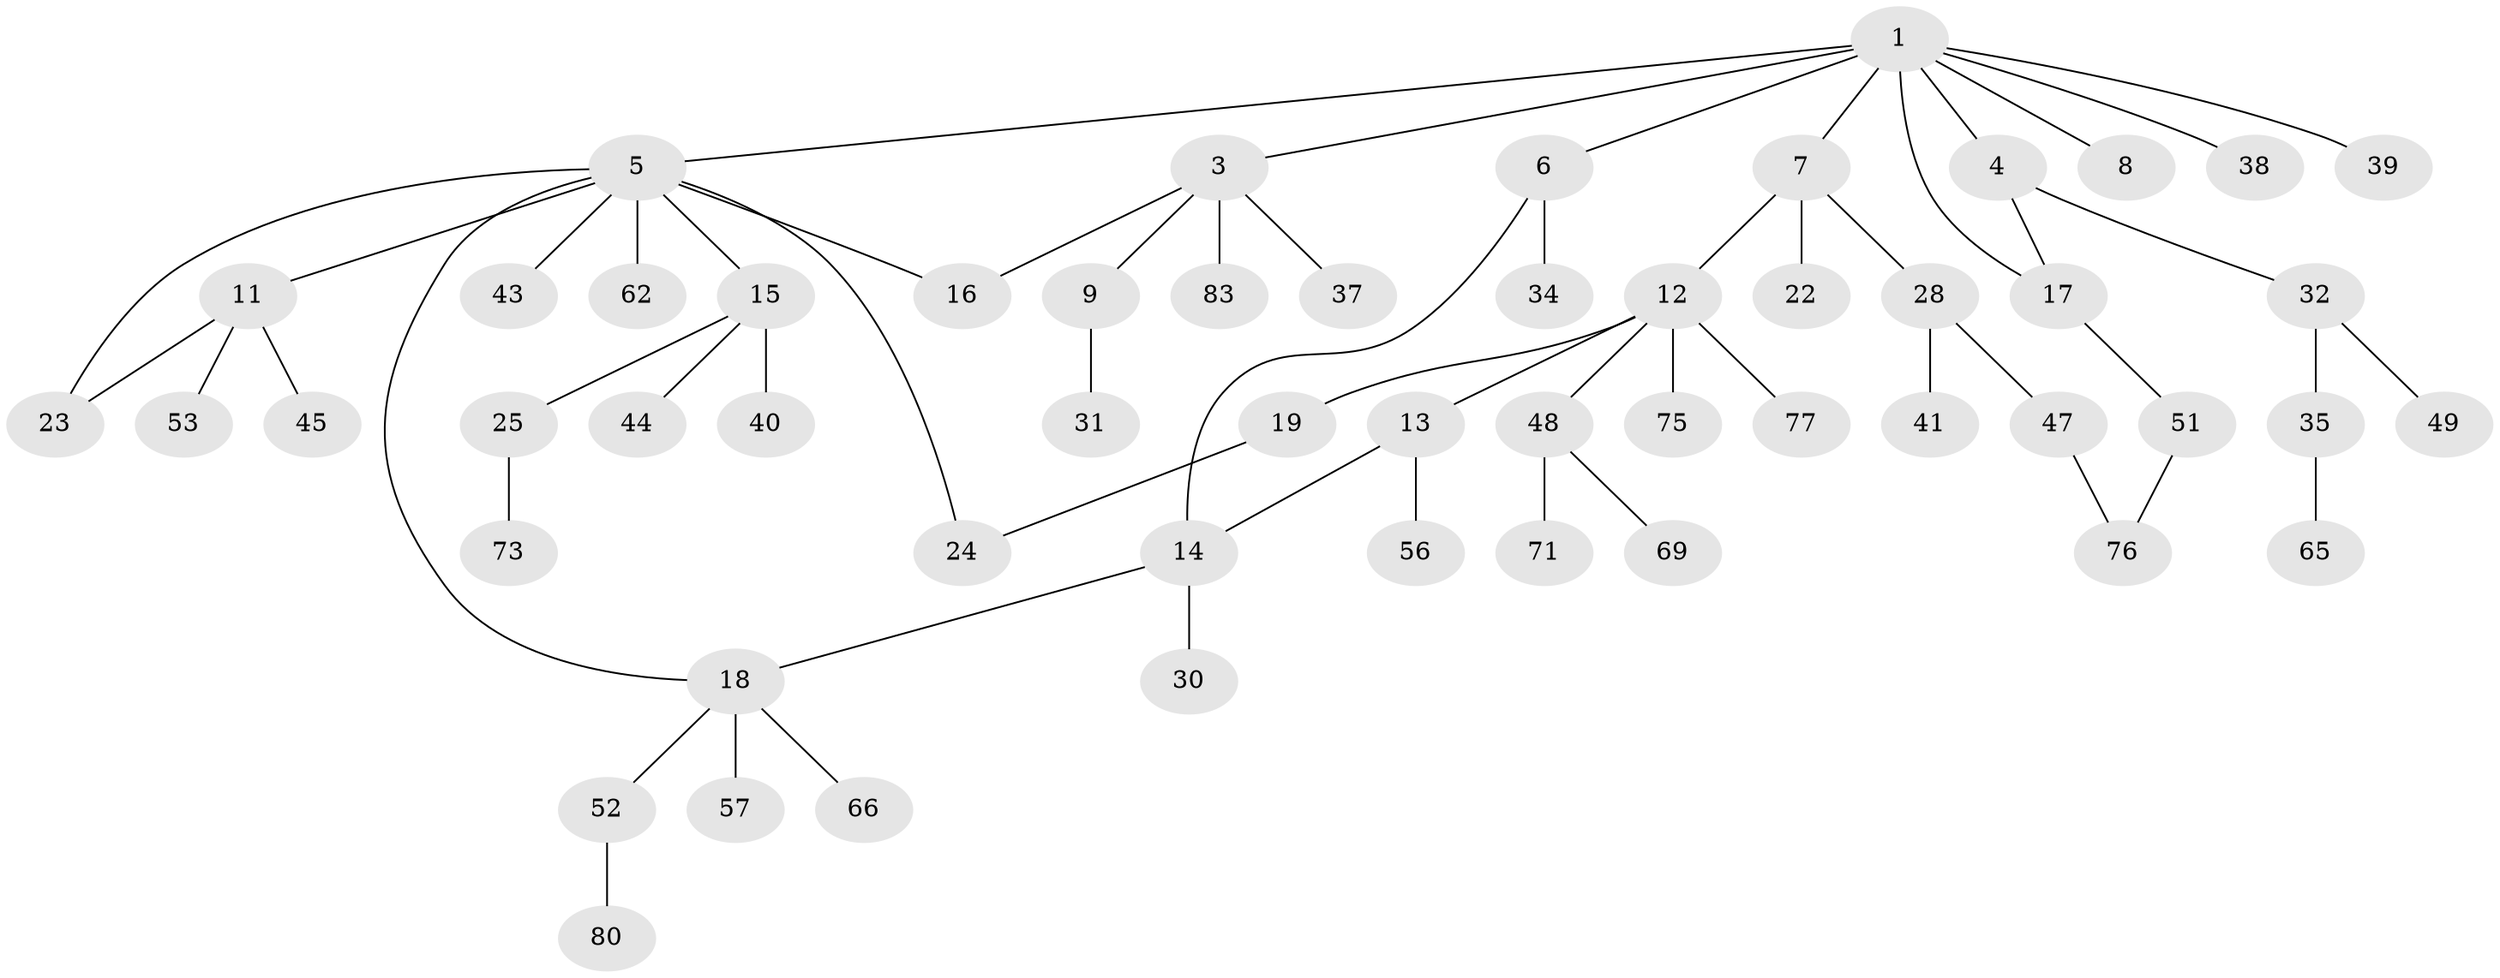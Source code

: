 // Generated by graph-tools (version 1.1) at 2025/23/03/03/25 07:23:35]
// undirected, 54 vertices, 60 edges
graph export_dot {
graph [start="1"]
  node [color=gray90,style=filled];
  1 [super="+2"];
  3 [super="+61"];
  4 [super="+10"];
  5 [super="+54"];
  6;
  7 [super="+42"];
  8;
  9;
  11 [super="+68"];
  12 [super="+67"];
  13 [super="+26"];
  14 [super="+27"];
  15 [super="+21"];
  16 [super="+58"];
  17;
  18 [super="+20"];
  19 [super="+50"];
  22 [super="+64"];
  23 [super="+36"];
  24;
  25;
  28 [super="+29"];
  30;
  31 [super="+46"];
  32 [super="+33"];
  34 [super="+59"];
  35 [super="+84"];
  37;
  38;
  39 [super="+60"];
  40 [super="+74"];
  41 [super="+85"];
  43;
  44;
  45 [super="+72"];
  47 [super="+63"];
  48 [super="+70"];
  49 [super="+86"];
  51;
  52 [super="+55"];
  53;
  56;
  57;
  62 [super="+81"];
  65;
  66;
  69;
  71;
  73 [super="+78"];
  75 [super="+82"];
  76 [super="+79"];
  77;
  80;
  83;
  1 -- 4;
  1 -- 8;
  1 -- 17;
  1 -- 38;
  1 -- 3;
  1 -- 7;
  1 -- 5;
  1 -- 6;
  1 -- 39;
  3 -- 9;
  3 -- 16;
  3 -- 37;
  3 -- 83;
  4 -- 32;
  4 -- 17;
  5 -- 11;
  5 -- 15;
  5 -- 23;
  5 -- 43;
  5 -- 24;
  5 -- 18;
  5 -- 62;
  5 -- 16;
  6 -- 14;
  6 -- 34;
  7 -- 12;
  7 -- 22;
  7 -- 28;
  9 -- 31;
  11 -- 45;
  11 -- 53;
  11 -- 23;
  12 -- 13;
  12 -- 19;
  12 -- 48;
  12 -- 75;
  12 -- 77;
  13 -- 14;
  13 -- 56;
  14 -- 18;
  14 -- 30;
  15 -- 25;
  15 -- 40;
  15 -- 44;
  17 -- 51;
  18 -- 66;
  18 -- 57;
  18 -- 52;
  19 -- 24;
  25 -- 73;
  28 -- 47;
  28 -- 41;
  32 -- 49;
  32 -- 35;
  35 -- 65;
  47 -- 76;
  48 -- 69;
  48 -- 71;
  51 -- 76;
  52 -- 80;
}

